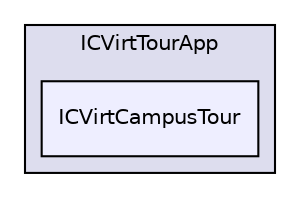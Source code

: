 digraph "/Users/adeeshaek/Documents/Programming/Engineering/App_contest/ICVirtTourApp/ICVirtTourApp/ICVirtCampusTour" {
  compound=true
  node [ fontsize="10", fontname="Helvetica"];
  edge [ labelfontsize="10", labelfontname="Helvetica"];
  subgraph clusterdir_7b001c5bc83d81ac15ffb14723afd59d {
    graph [ bgcolor="#ddddee", pencolor="black", label="ICVirtTourApp" fontname="Helvetica", fontsize="10", URL="dir_7b001c5bc83d81ac15ffb14723afd59d.html"]
  dir_072fe013e64e90ef70a25551a2915c34 [shape=box, label="ICVirtCampusTour", style="filled", fillcolor="#eeeeff", pencolor="black", URL="dir_072fe013e64e90ef70a25551a2915c34.html"];
  }
}

